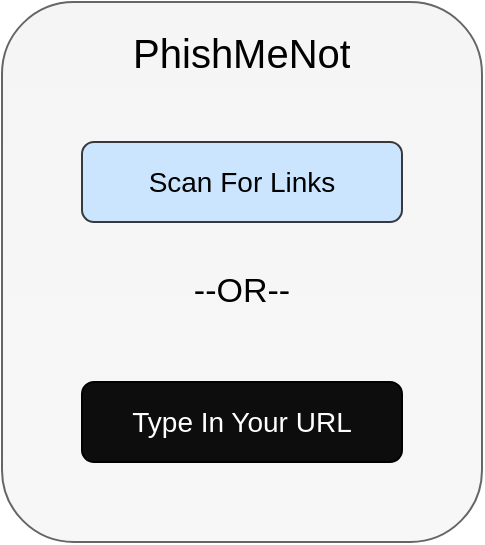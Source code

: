 <mxfile version="22.1.0" type="github">
  <diagram name="Page-1" id="l7keNNhzPUquztyjwFz0">
    <mxGraphModel dx="1050" dy="603" grid="1" gridSize="10" guides="1" tooltips="1" connect="1" arrows="1" fold="1" page="1" pageScale="1" pageWidth="827" pageHeight="1169" math="0" shadow="0">
      <root>
        <mxCell id="0" />
        <mxCell id="1" parent="0" />
        <mxCell id="C65c5k75quROj8Pro51n-1" value="" style="rounded=1;whiteSpace=wrap;html=1;fillColor=#f5f5f5;gradientColor=#F7F7F7;strokeColor=#666666;" vertex="1" parent="1">
          <mxGeometry x="294" y="270" width="240" height="270" as="geometry" />
        </mxCell>
        <mxCell id="C65c5k75quROj8Pro51n-2" value="&lt;font style=&quot;font-size: 20px;&quot;&gt;PhishMeNot&lt;/font&gt;" style="text;strokeColor=none;fillColor=none;align=center;verticalAlign=middle;spacingLeft=4;spacingRight=4;overflow=hidden;points=[[0,0.5],[1,0.5]];portConstraint=eastwest;rotatable=0;whiteSpace=wrap;html=1;" vertex="1" parent="1">
          <mxGeometry x="349" y="280" width="130" height="30" as="geometry" />
        </mxCell>
        <mxCell id="C65c5k75quROj8Pro51n-3" value="" style="rounded=1;whiteSpace=wrap;html=1;fillColor=#cce5ff;strokeColor=#36393d;" vertex="1" parent="1">
          <mxGeometry x="334" y="340" width="160" height="40" as="geometry" />
        </mxCell>
        <mxCell id="C65c5k75quROj8Pro51n-4" value="&lt;font style=&quot;font-size: 14px;&quot;&gt;Scan For Links&lt;/font&gt;" style="text;strokeColor=none;fillColor=none;align=center;verticalAlign=middle;spacingLeft=4;spacingRight=4;overflow=hidden;points=[[0,0.5],[1,0.5]];portConstraint=eastwest;rotatable=0;whiteSpace=wrap;html=1;" vertex="1" parent="1">
          <mxGeometry x="354" y="345" width="120" height="30" as="geometry" />
        </mxCell>
        <mxCell id="C65c5k75quROj8Pro51n-5" value="&lt;font style=&quot;font-size: 17px;&quot;&gt;--OR--&lt;/font&gt;" style="text;strokeColor=none;fillColor=none;align=center;verticalAlign=middle;spacingLeft=4;spacingRight=4;overflow=hidden;points=[[0,0.5],[1,0.5]];portConstraint=eastwest;rotatable=0;whiteSpace=wrap;html=1;" vertex="1" parent="1">
          <mxGeometry x="374" y="400" width="80" height="30" as="geometry" />
        </mxCell>
        <mxCell id="C65c5k75quROj8Pro51n-6" value="" style="rounded=1;whiteSpace=wrap;html=1;fillColor=#0D0D0D;" vertex="1" parent="1">
          <mxGeometry x="334" y="460" width="160" height="40" as="geometry" />
        </mxCell>
        <mxCell id="C65c5k75quROj8Pro51n-7" value="&lt;font color=&quot;#ffffff&quot; style=&quot;font-size: 14px;&quot;&gt;Type In Your URL&lt;/font&gt;" style="text;strokeColor=none;fillColor=none;align=center;verticalAlign=middle;spacingLeft=4;spacingRight=4;overflow=hidden;points=[[0,0.5],[1,0.5]];portConstraint=eastwest;rotatable=0;whiteSpace=wrap;html=1;" vertex="1" parent="1">
          <mxGeometry x="354" y="465" width="120" height="30" as="geometry" />
        </mxCell>
      </root>
    </mxGraphModel>
  </diagram>
</mxfile>
